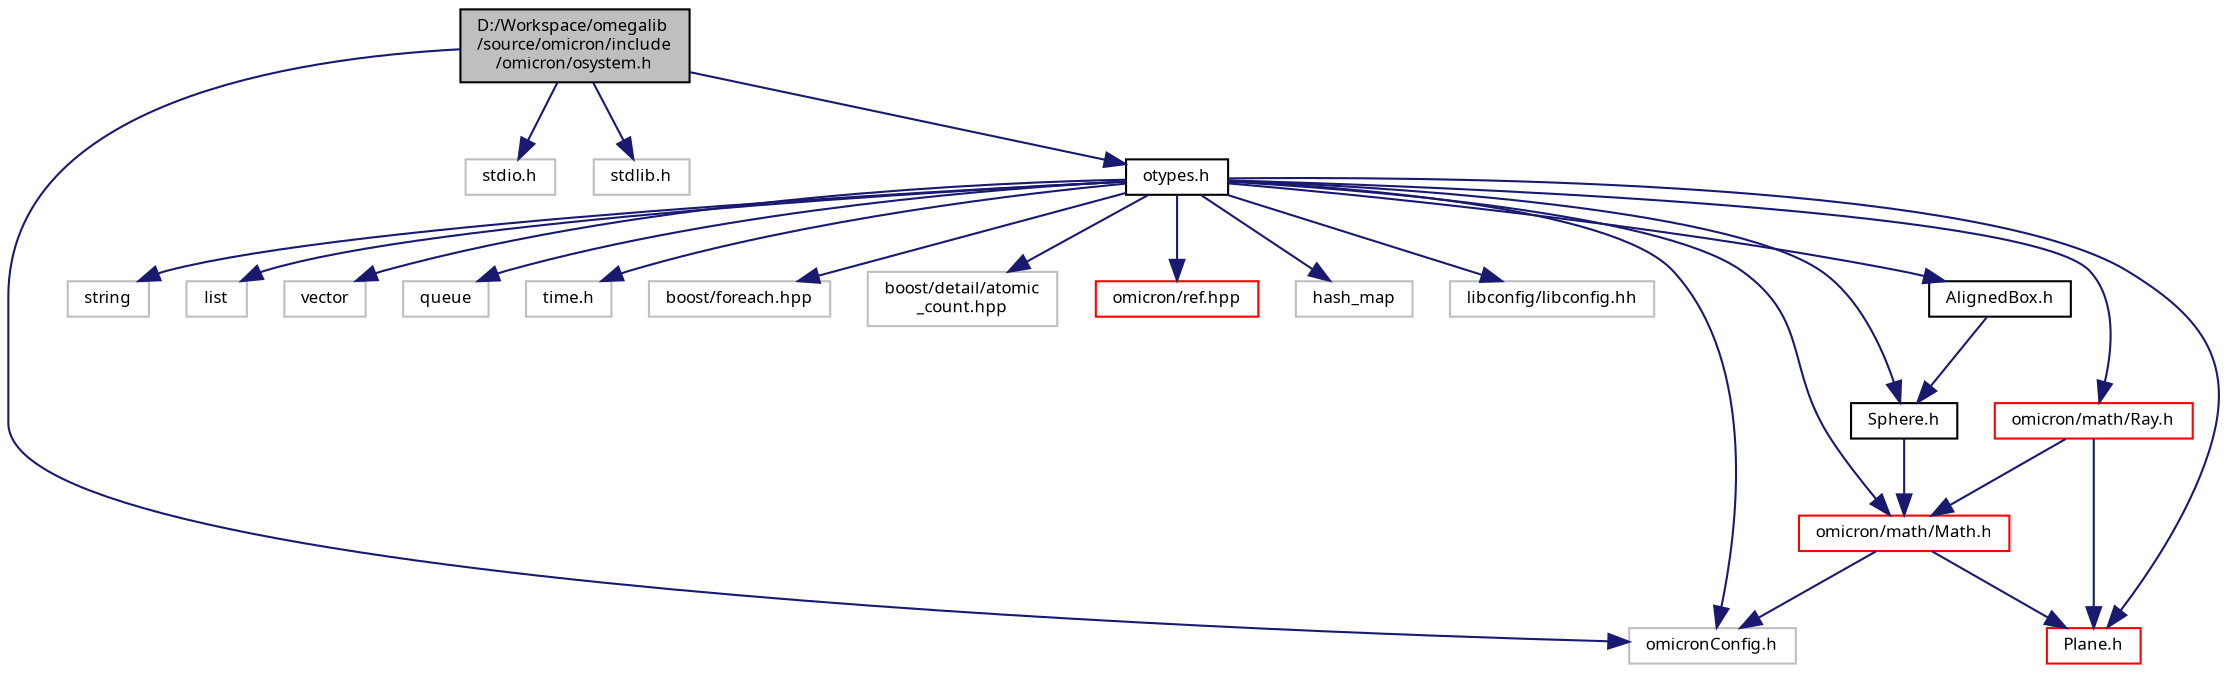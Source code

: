 digraph "D:/Workspace/omegalib/source/omicron/include/omicron/osystem.h"
{
  bgcolor="transparent";
  edge [fontname="FreeSans.ttf",fontsize="8",labelfontname="FreeSans.ttf",labelfontsize="8"];
  node [fontname="FreeSans.ttf",fontsize="8",shape=record];
  Node1 [label="D:/Workspace/omegalib\l/source/omicron/include\l/omicron/osystem.h",height=0.2,width=0.4,color="black", fillcolor="grey75", style="filled" fontcolor="black"];
  Node1 -> Node2 [color="midnightblue",fontsize="8",style="solid",fontname="FreeSans.ttf"];
  Node2 [label="omicronConfig.h",height=0.2,width=0.4,color="grey75"];
  Node1 -> Node3 [color="midnightblue",fontsize="8",style="solid",fontname="FreeSans.ttf"];
  Node3 [label="stdio.h",height=0.2,width=0.4,color="grey75"];
  Node1 -> Node4 [color="midnightblue",fontsize="8",style="solid",fontname="FreeSans.ttf"];
  Node4 [label="stdlib.h",height=0.2,width=0.4,color="grey75"];
  Node1 -> Node5 [color="midnightblue",fontsize="8",style="solid",fontname="FreeSans.ttf"];
  Node5 [label="otypes.h",height=0.2,width=0.4,color="black",URL="$omicron_2include_2omicron_2otypes_8h.html"];
  Node5 -> Node2 [color="midnightblue",fontsize="8",style="solid",fontname="FreeSans.ttf"];
  Node5 -> Node6 [color="midnightblue",fontsize="8",style="solid",fontname="FreeSans.ttf"];
  Node6 [label="string",height=0.2,width=0.4,color="grey75"];
  Node5 -> Node7 [color="midnightblue",fontsize="8",style="solid",fontname="FreeSans.ttf"];
  Node7 [label="list",height=0.2,width=0.4,color="grey75"];
  Node5 -> Node8 [color="midnightblue",fontsize="8",style="solid",fontname="FreeSans.ttf"];
  Node8 [label="vector",height=0.2,width=0.4,color="grey75"];
  Node5 -> Node9 [color="midnightblue",fontsize="8",style="solid",fontname="FreeSans.ttf"];
  Node9 [label="queue",height=0.2,width=0.4,color="grey75"];
  Node5 -> Node10 [color="midnightblue",fontsize="8",style="solid",fontname="FreeSans.ttf"];
  Node10 [label="time.h",height=0.2,width=0.4,color="grey75"];
  Node5 -> Node11 [color="midnightblue",fontsize="8",style="solid",fontname="FreeSans.ttf"];
  Node11 [label="boost/foreach.hpp",height=0.2,width=0.4,color="grey75"];
  Node5 -> Node12 [color="midnightblue",fontsize="8",style="solid",fontname="FreeSans.ttf"];
  Node12 [label="boost/detail/atomic\l_count.hpp",height=0.2,width=0.4,color="grey75"];
  Node5 -> Node13 [color="midnightblue",fontsize="8",style="solid",fontname="FreeSans.ttf"];
  Node13 [label="omicron/ref.hpp",height=0.2,width=0.4,color="red",URL="$ref_8hpp.html"];
  Node5 -> Node14 [color="midnightblue",fontsize="8",style="solid",fontname="FreeSans.ttf"];
  Node14 [label="hash_map",height=0.2,width=0.4,color="grey75"];
  Node5 -> Node15 [color="midnightblue",fontsize="8",style="solid",fontname="FreeSans.ttf"];
  Node15 [label="libconfig/libconfig.hh",height=0.2,width=0.4,color="grey75"];
  Node5 -> Node16 [color="midnightblue",fontsize="8",style="solid",fontname="FreeSans.ttf"];
  Node16 [label="omicron/math/Math.h",height=0.2,width=0.4,color="red",URL="$_math_8h.html"];
  Node16 -> Node2 [color="midnightblue",fontsize="8",style="solid",fontname="FreeSans.ttf"];
  Node16 -> Node17 [color="midnightblue",fontsize="8",style="solid",fontname="FreeSans.ttf"];
  Node17 [label="Plane.h",height=0.2,width=0.4,color="red",URL="$_plane_8h.html"];
  Node5 -> Node18 [color="midnightblue",fontsize="8",style="solid",fontname="FreeSans.ttf"];
  Node18 [label="omicron/math/Ray.h",height=0.2,width=0.4,color="red",URL="$_ray_8h.html"];
  Node18 -> Node16 [color="midnightblue",fontsize="8",style="solid",fontname="FreeSans.ttf"];
  Node18 -> Node17 [color="midnightblue",fontsize="8",style="solid",fontname="FreeSans.ttf"];
  Node5 -> Node19 [color="midnightblue",fontsize="8",style="solid",fontname="FreeSans.ttf"];
  Node19 [label="AlignedBox.h",height=0.2,width=0.4,color="black",URL="$_aligned_box_8h.html"];
  Node19 -> Node20 [color="midnightblue",fontsize="8",style="solid",fontname="FreeSans.ttf"];
  Node20 [label="Sphere.h",height=0.2,width=0.4,color="black",URL="$_sphere_8h.html"];
  Node20 -> Node16 [color="midnightblue",fontsize="8",style="solid",fontname="FreeSans.ttf"];
  Node5 -> Node20 [color="midnightblue",fontsize="8",style="solid",fontname="FreeSans.ttf"];
  Node5 -> Node17 [color="midnightblue",fontsize="8",style="solid",fontname="FreeSans.ttf"];
}
